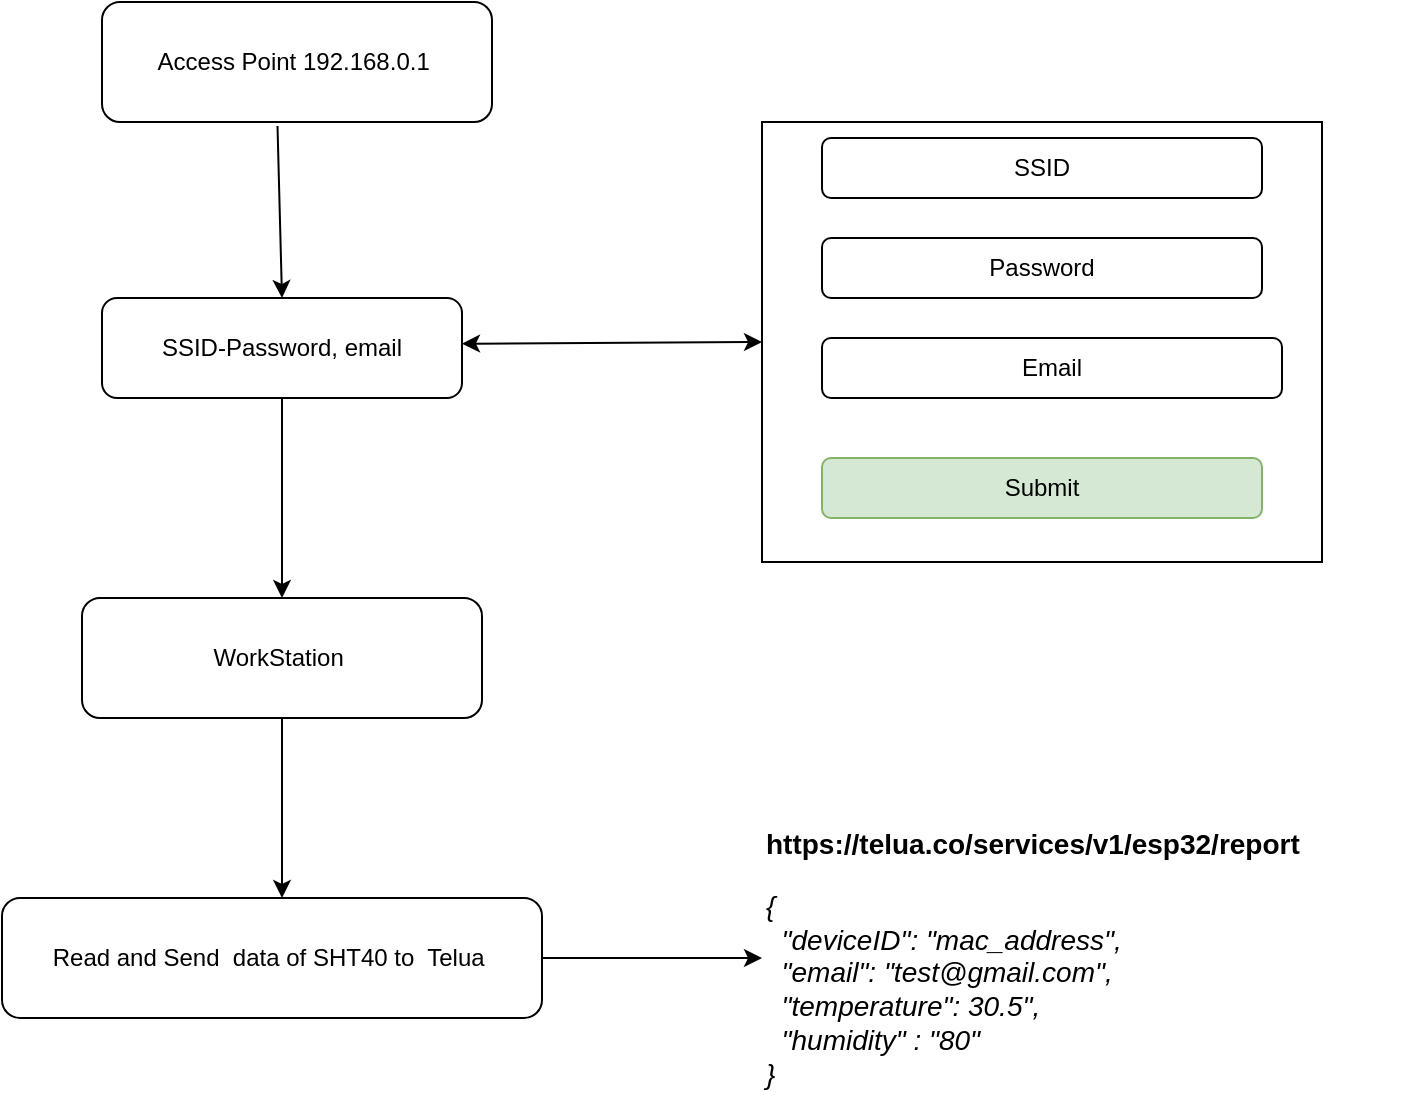 <mxfile version="13.9.9" type="device"><diagram id="-itdQPFqUMCxYFeyuacj" name="Page-1"><mxGraphModel dx="1002" dy="666" grid="1" gridSize="10" guides="1" tooltips="1" connect="1" arrows="1" fold="1" page="1" pageScale="1" pageWidth="1100" pageHeight="1700" math="0" shadow="0"><root><mxCell id="0"/><mxCell id="1" parent="0"/><mxCell id="7PS14Kv43aQOGi4Amp_m-1" value="Access Point 192.168.0.1&amp;nbsp;" style="rounded=1;whiteSpace=wrap;html=1;" vertex="1" parent="1"><mxGeometry x="270" y="152" width="195" height="60" as="geometry"/></mxCell><mxCell id="7PS14Kv43aQOGi4Amp_m-2" value="SSID-Password, email" style="rounded=1;whiteSpace=wrap;html=1;" vertex="1" parent="1"><mxGeometry x="270" y="300" width="180" height="50" as="geometry"/></mxCell><mxCell id="7PS14Kv43aQOGi4Amp_m-3" value="" style="endArrow=classic;html=1;exitX=0.45;exitY=1.033;exitDx=0;exitDy=0;exitPerimeter=0;entryX=0.5;entryY=0;entryDx=0;entryDy=0;" edge="1" parent="1" source="7PS14Kv43aQOGi4Amp_m-1" target="7PS14Kv43aQOGi4Amp_m-2"><mxGeometry width="50" height="50" relative="1" as="geometry"><mxPoint x="560" y="430" as="sourcePoint"/><mxPoint x="610" y="380" as="targetPoint"/></mxGeometry></mxCell><mxCell id="7PS14Kv43aQOGi4Amp_m-4" value="WorkStation&amp;nbsp;" style="rounded=1;whiteSpace=wrap;html=1;" vertex="1" parent="1"><mxGeometry x="260" y="450" width="200" height="60" as="geometry"/></mxCell><mxCell id="7PS14Kv43aQOGi4Amp_m-5" value="" style="endArrow=classic;html=1;exitX=0.5;exitY=1;exitDx=0;exitDy=0;entryX=0.5;entryY=0;entryDx=0;entryDy=0;" edge="1" parent="1" source="7PS14Kv43aQOGi4Amp_m-2" target="7PS14Kv43aQOGi4Amp_m-4"><mxGeometry width="50" height="50" relative="1" as="geometry"><mxPoint x="690" y="480" as="sourcePoint"/><mxPoint x="740" y="430" as="targetPoint"/></mxGeometry></mxCell><mxCell id="7PS14Kv43aQOGi4Amp_m-6" value="Read and Send&amp;nbsp; data of SHT40 to&amp;nbsp; Telua&amp;nbsp;" style="rounded=1;whiteSpace=wrap;html=1;" vertex="1" parent="1"><mxGeometry x="220" y="600" width="270" height="60" as="geometry"/></mxCell><mxCell id="7PS14Kv43aQOGi4Amp_m-7" value="" style="endArrow=classic;html=1;exitX=0.5;exitY=1;exitDx=0;exitDy=0;" edge="1" parent="1" source="7PS14Kv43aQOGi4Amp_m-4"><mxGeometry width="50" height="50" relative="1" as="geometry"><mxPoint x="520" y="600" as="sourcePoint"/><mxPoint x="360" y="600" as="targetPoint"/></mxGeometry></mxCell><mxCell id="7PS14Kv43aQOGi4Amp_m-8" value="" style="rounded=0;whiteSpace=wrap;html=1;" vertex="1" parent="1"><mxGeometry x="600" y="212" width="280" height="220" as="geometry"/></mxCell><mxCell id="7PS14Kv43aQOGi4Amp_m-9" value="Submit" style="rounded=1;whiteSpace=wrap;html=1;fillColor=#d5e8d4;strokeColor=#82b366;" vertex="1" parent="1"><mxGeometry x="630" y="380" width="220" height="30" as="geometry"/></mxCell><mxCell id="7PS14Kv43aQOGi4Amp_m-10" value="SSID" style="rounded=1;whiteSpace=wrap;html=1;" vertex="1" parent="1"><mxGeometry x="630" y="220" width="220" height="30" as="geometry"/></mxCell><mxCell id="7PS14Kv43aQOGi4Amp_m-11" value="Password" style="rounded=1;whiteSpace=wrap;html=1;" vertex="1" parent="1"><mxGeometry x="630" y="270" width="220" height="30" as="geometry"/></mxCell><mxCell id="7PS14Kv43aQOGi4Amp_m-13" value="Email" style="rounded=1;whiteSpace=wrap;html=1;" vertex="1" parent="1"><mxGeometry x="630" y="320" width="230" height="30" as="geometry"/></mxCell><mxCell id="7PS14Kv43aQOGi4Amp_m-15" value="" style="endArrow=classic;startArrow=classic;html=1;exitX=1;exitY=0.457;exitDx=0;exitDy=0;exitPerimeter=0;" edge="1" parent="1" source="7PS14Kv43aQOGi4Amp_m-2"><mxGeometry width="50" height="50" relative="1" as="geometry"><mxPoint x="450" y="327" as="sourcePoint"/><mxPoint x="600" y="322" as="targetPoint"/></mxGeometry></mxCell><mxCell id="7PS14Kv43aQOGi4Amp_m-17" value="&lt;span style=&quot;font-size: 14px&quot;&gt;&lt;b&gt;https://telua.co/services/v1/esp32/report&lt;/b&gt;&lt;br&gt;&lt;/span&gt;&lt;br&gt;&lt;span style=&quot;font-style: italic ; font-size: 14px&quot;&gt;{&lt;/span&gt;&lt;br&gt;&lt;span style=&quot;font-style: italic ; font-size: 14px&quot;&gt;&amp;nbsp; &quot;deviceID&quot;: &quot;mac_address&quot;,&lt;/span&gt;&lt;br&gt;&lt;span style=&quot;font-style: italic ; font-size: 14px&quot;&gt;&amp;nbsp; &quot;email&quot;: &quot;test@gmail.com&quot;,&lt;/span&gt;&lt;br&gt;&lt;span style=&quot;font-style: italic ; font-size: 14px&quot;&gt;&amp;nbsp; &quot;temperature&quot;: 30.5&quot;,&amp;nbsp;&lt;/span&gt;&lt;br&gt;&lt;span style=&quot;font-style: italic ; font-size: 14px&quot;&gt;&amp;nbsp; &quot;humidity&quot; : &quot;80&quot;&lt;/span&gt;&lt;br&gt;&lt;span style=&quot;font-style: italic ; font-size: 14px&quot;&gt;}&lt;/span&gt;" style="text;html=1;strokeColor=none;fillColor=none;align=left;verticalAlign=middle;whiteSpace=wrap;rounded=0;" vertex="1" parent="1"><mxGeometry x="600" y="550" width="320" height="160" as="geometry"/></mxCell><mxCell id="7PS14Kv43aQOGi4Amp_m-18" value="" style="endArrow=classic;html=1;entryX=0;entryY=0.5;entryDx=0;entryDy=0;exitX=1;exitY=0.5;exitDx=0;exitDy=0;" edge="1" parent="1" source="7PS14Kv43aQOGi4Amp_m-6" target="7PS14Kv43aQOGi4Amp_m-17"><mxGeometry width="50" height="50" relative="1" as="geometry"><mxPoint x="490" y="560" as="sourcePoint"/><mxPoint x="540" y="510" as="targetPoint"/></mxGeometry></mxCell></root></mxGraphModel></diagram></mxfile>